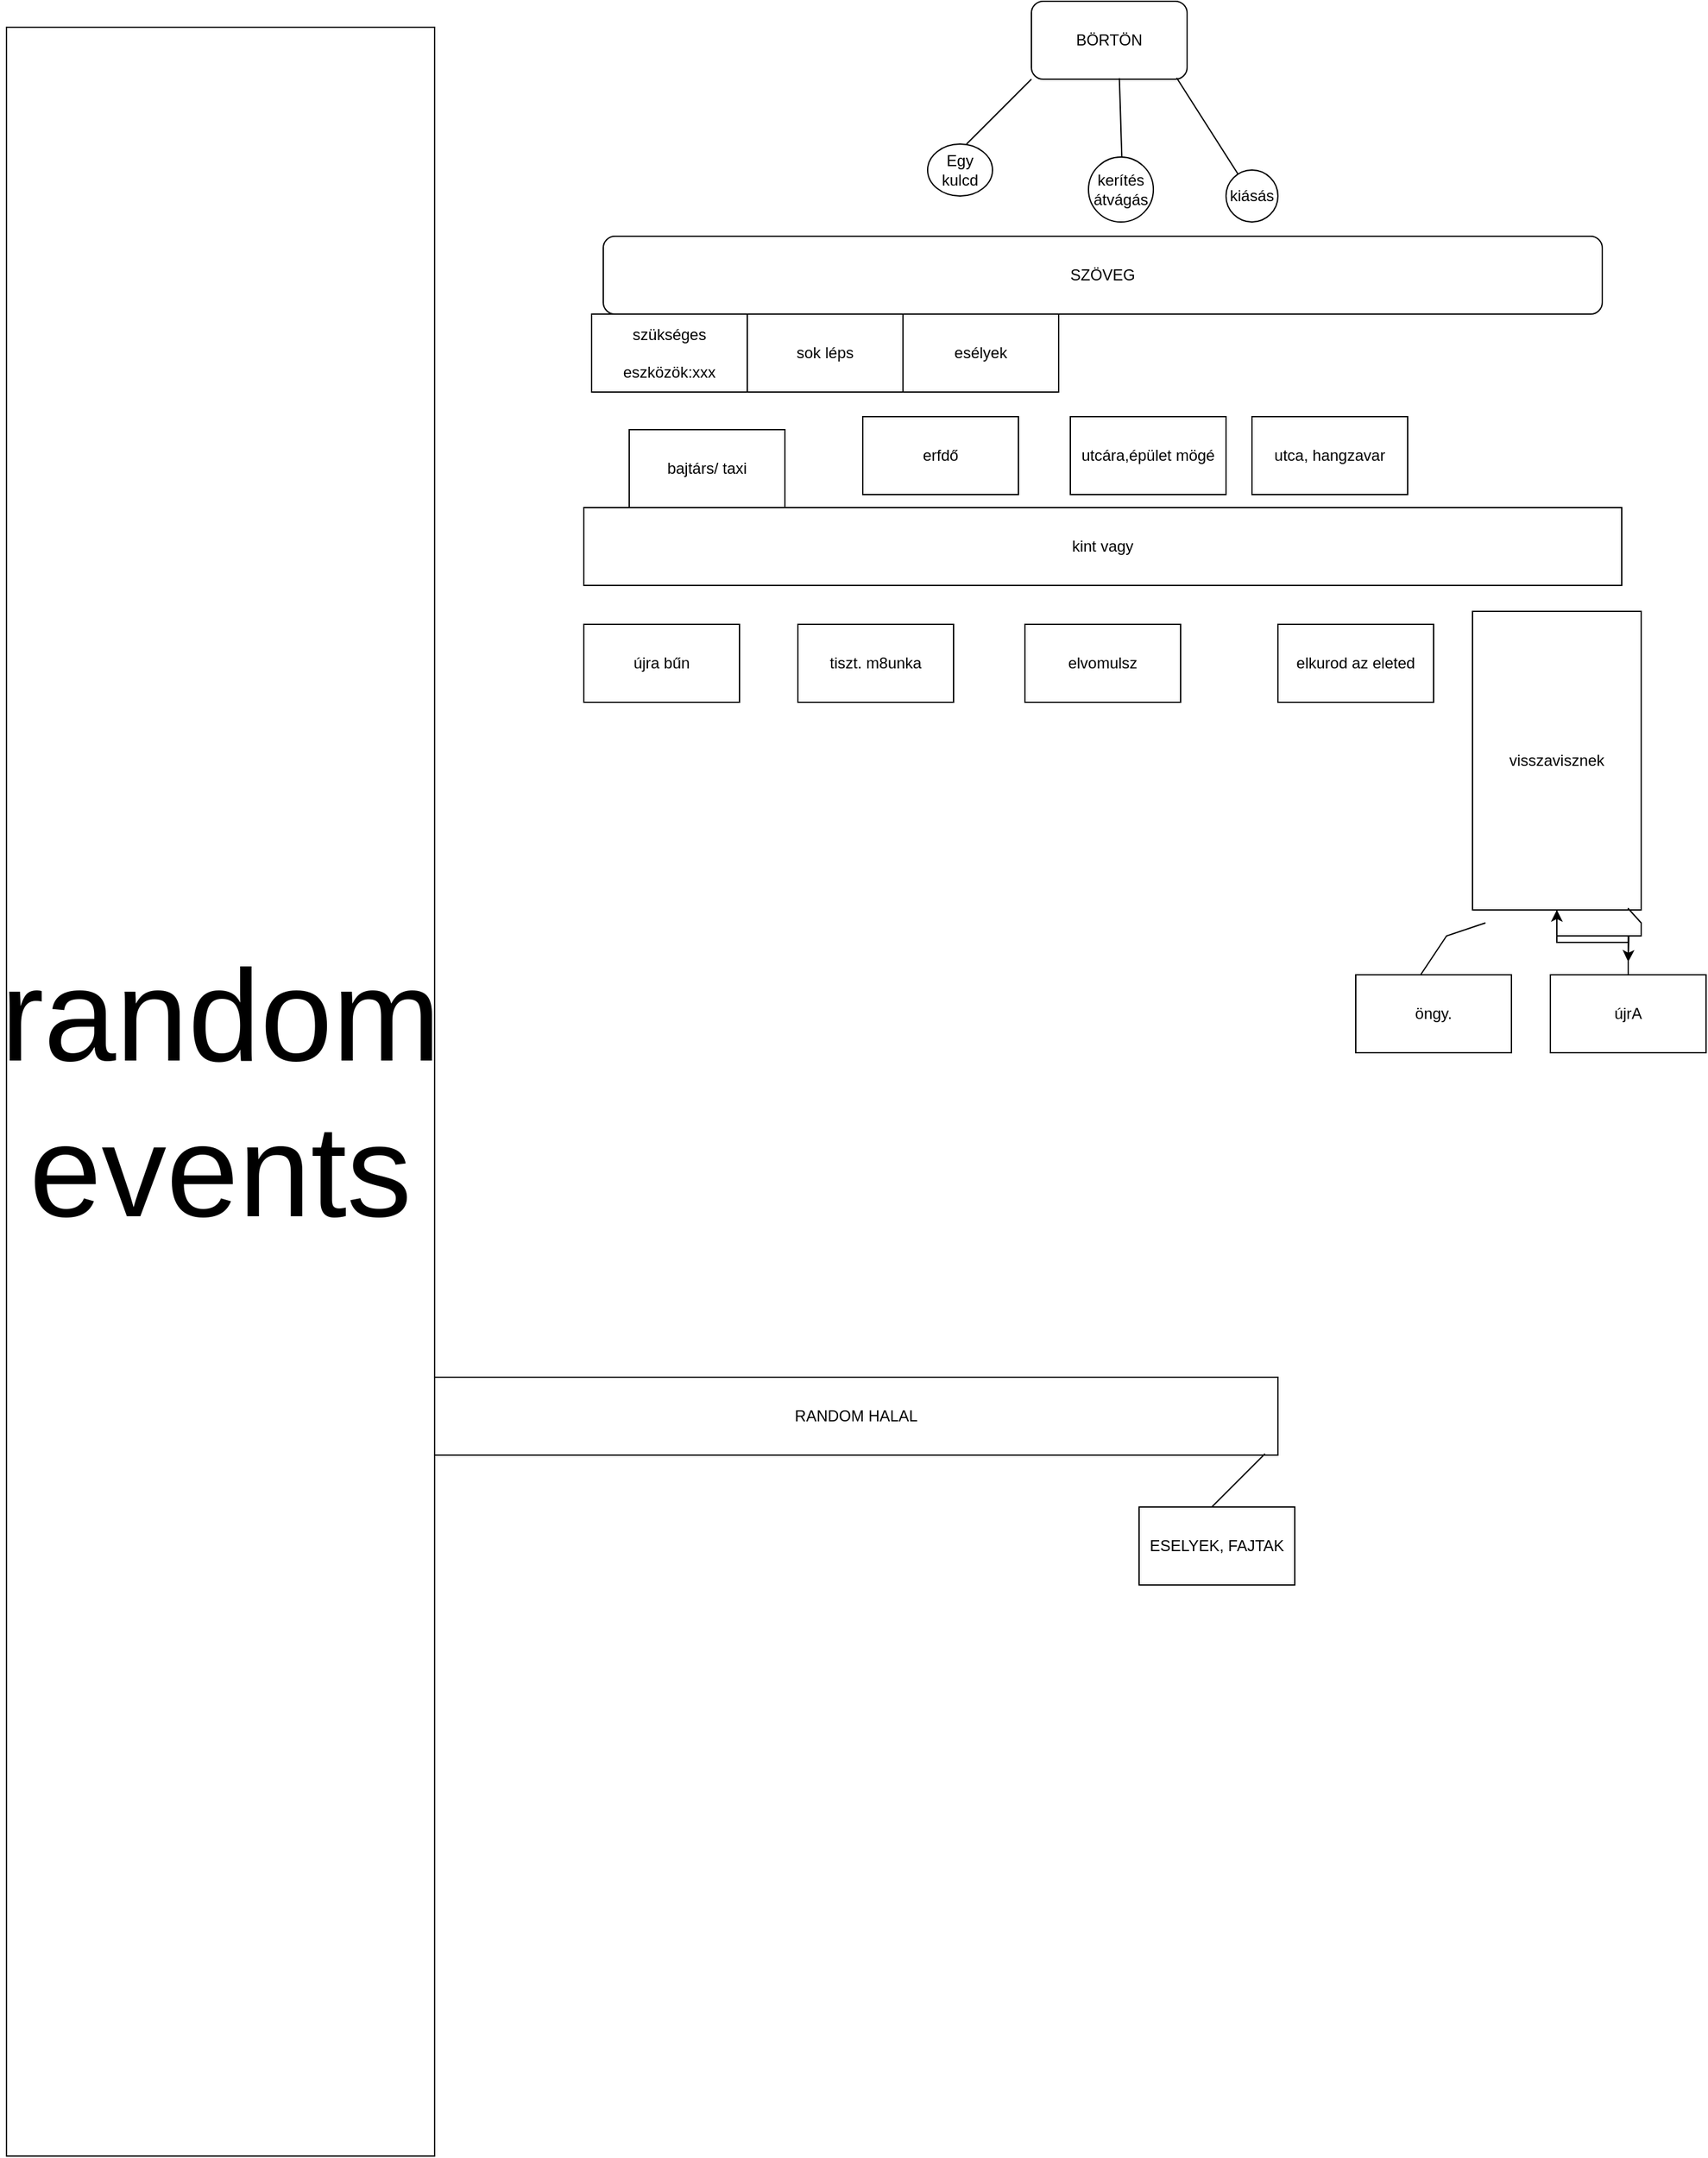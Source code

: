 <mxfile version="22.0.4" type="device">
  <diagram name="1 oldal" id="RMf6y5_obdOdZjIeBnyi">
    <mxGraphModel dx="2261" dy="790" grid="1" gridSize="10" guides="1" tooltips="1" connect="1" arrows="1" fold="1" page="1" pageScale="1" pageWidth="827" pageHeight="1169" math="0" shadow="0">
      <root>
        <mxCell id="0" />
        <mxCell id="1" parent="0" />
        <mxCell id="un-u-f8fUQM7BjyOaJRZ-424" value="BÖRTÖN" style="rounded=1;whiteSpace=wrap;html=1;" vertex="1" parent="1">
          <mxGeometry x="330" width="120" height="60" as="geometry" />
        </mxCell>
        <mxCell id="un-u-f8fUQM7BjyOaJRZ-427" value="" style="endArrow=none;html=1;rounded=0;" edge="1" parent="1">
          <mxGeometry width="50" height="50" relative="1" as="geometry">
            <mxPoint x="280" y="110" as="sourcePoint" />
            <mxPoint x="330" y="60" as="targetPoint" />
          </mxGeometry>
        </mxCell>
        <mxCell id="un-u-f8fUQM7BjyOaJRZ-428" value="Egy kulcd" style="ellipse;whiteSpace=wrap;html=1;" vertex="1" parent="1">
          <mxGeometry x="250" y="110" width="50" height="40" as="geometry" />
        </mxCell>
        <mxCell id="un-u-f8fUQM7BjyOaJRZ-429" value="" style="endArrow=none;html=1;rounded=0;entryX=0.565;entryY=0.987;entryDx=0;entryDy=0;entryPerimeter=0;" edge="1" parent="1" target="un-u-f8fUQM7BjyOaJRZ-424">
          <mxGeometry width="50" height="50" relative="1" as="geometry">
            <mxPoint x="400" y="130" as="sourcePoint" />
            <mxPoint x="400" y="100" as="targetPoint" />
          </mxGeometry>
        </mxCell>
        <mxCell id="un-u-f8fUQM7BjyOaJRZ-431" value="kerítés&lt;br&gt;átvágás" style="ellipse;whiteSpace=wrap;html=1;aspect=fixed;" vertex="1" parent="1">
          <mxGeometry x="374" y="120" width="50" height="50" as="geometry" />
        </mxCell>
        <mxCell id="un-u-f8fUQM7BjyOaJRZ-432" value="" style="endArrow=none;html=1;rounded=0;" edge="1" parent="1" target="un-u-f8fUQM7BjyOaJRZ-433">
          <mxGeometry width="50" height="50" relative="1" as="geometry">
            <mxPoint x="500" y="150" as="sourcePoint" />
            <mxPoint x="460" y="80" as="targetPoint" />
          </mxGeometry>
        </mxCell>
        <mxCell id="un-u-f8fUQM7BjyOaJRZ-433" value="kiásás" style="ellipse;whiteSpace=wrap;html=1;aspect=fixed;" vertex="1" parent="1">
          <mxGeometry x="480" y="130" width="40" height="40" as="geometry" />
        </mxCell>
        <mxCell id="un-u-f8fUQM7BjyOaJRZ-434" value="" style="endArrow=none;html=1;rounded=0;entryX=0.933;entryY=0.983;entryDx=0;entryDy=0;entryPerimeter=0;" edge="1" parent="1" source="un-u-f8fUQM7BjyOaJRZ-433" target="un-u-f8fUQM7BjyOaJRZ-424">
          <mxGeometry width="50" height="50" relative="1" as="geometry">
            <mxPoint x="400" y="130" as="sourcePoint" />
            <mxPoint x="450" y="80" as="targetPoint" />
          </mxGeometry>
        </mxCell>
        <mxCell id="un-u-f8fUQM7BjyOaJRZ-435" value="SZÖVEG" style="rounded=1;whiteSpace=wrap;html=1;" vertex="1" parent="1">
          <mxGeometry y="181" width="770" height="60" as="geometry" />
        </mxCell>
        <mxCell id="un-u-f8fUQM7BjyOaJRZ-436" value="szükséges&lt;br&gt;&lt;br&gt;eszközök:xxx" style="rounded=0;whiteSpace=wrap;html=1;" vertex="1" parent="1">
          <mxGeometry x="-9" y="241" width="120" height="60" as="geometry" />
        </mxCell>
        <mxCell id="un-u-f8fUQM7BjyOaJRZ-437" value="erfdő" style="rounded=0;whiteSpace=wrap;html=1;" vertex="1" parent="1">
          <mxGeometry x="200" y="320" width="120" height="60" as="geometry" />
        </mxCell>
        <mxCell id="un-u-f8fUQM7BjyOaJRZ-438" value="&lt;font style=&quot;font-size: 100px;&quot;&gt;random events&lt;/font&gt;" style="rounded=0;whiteSpace=wrap;html=1;" vertex="1" parent="1">
          <mxGeometry x="-460" y="20" width="330" height="1640" as="geometry" />
        </mxCell>
        <mxCell id="un-u-f8fUQM7BjyOaJRZ-440" value="utcára,épület mögé" style="rounded=0;whiteSpace=wrap;html=1;" vertex="1" parent="1">
          <mxGeometry x="360" y="320" width="120" height="60" as="geometry" />
        </mxCell>
        <mxCell id="un-u-f8fUQM7BjyOaJRZ-441" value="utca, hangzavar" style="rounded=0;whiteSpace=wrap;html=1;" vertex="1" parent="1">
          <mxGeometry x="500" y="320" width="120" height="60" as="geometry" />
        </mxCell>
        <mxCell id="un-u-f8fUQM7BjyOaJRZ-443" value="bajtárs/ taxi" style="rounded=0;whiteSpace=wrap;html=1;" vertex="1" parent="1">
          <mxGeometry x="20" y="330" width="120" height="60" as="geometry" />
        </mxCell>
        <mxCell id="un-u-f8fUQM7BjyOaJRZ-444" value="esélyek" style="rounded=0;whiteSpace=wrap;html=1;" vertex="1" parent="1">
          <mxGeometry x="231" y="241" width="120" height="60" as="geometry" />
        </mxCell>
        <mxCell id="un-u-f8fUQM7BjyOaJRZ-445" value="sok léps" style="rounded=0;whiteSpace=wrap;html=1;" vertex="1" parent="1">
          <mxGeometry x="111" y="241" width="120" height="60" as="geometry" />
        </mxCell>
        <mxCell id="un-u-f8fUQM7BjyOaJRZ-446" value="kint vagy" style="rounded=0;whiteSpace=wrap;html=1;" vertex="1" parent="1">
          <mxGeometry x="-15" y="390" width="800" height="60" as="geometry" />
        </mxCell>
        <mxCell id="un-u-f8fUQM7BjyOaJRZ-447" value="tiszt. m8unka" style="rounded=0;whiteSpace=wrap;html=1;" vertex="1" parent="1">
          <mxGeometry x="150" y="480" width="120" height="60" as="geometry" />
        </mxCell>
        <mxCell id="un-u-f8fUQM7BjyOaJRZ-449" value="újra bűn" style="rounded=0;whiteSpace=wrap;html=1;" vertex="1" parent="1">
          <mxGeometry x="-15" y="480" width="120" height="60" as="geometry" />
        </mxCell>
        <mxCell id="un-u-f8fUQM7BjyOaJRZ-450" value="elvomulsz" style="rounded=0;whiteSpace=wrap;html=1;" vertex="1" parent="1">
          <mxGeometry x="325" y="480" width="120" height="60" as="geometry" />
        </mxCell>
        <mxCell id="un-u-f8fUQM7BjyOaJRZ-451" value="elkurod az eleted" style="rounded=0;whiteSpace=wrap;html=1;" vertex="1" parent="1">
          <mxGeometry x="520" y="480" width="120" height="60" as="geometry" />
        </mxCell>
        <mxCell id="un-u-f8fUQM7BjyOaJRZ-458" style="edgeStyle=orthogonalEdgeStyle;rounded=0;orthogonalLoop=1;jettySize=auto;html=1;exitX=0.5;exitY=1;exitDx=0;exitDy=0;" edge="1" parent="1" source="un-u-f8fUQM7BjyOaJRZ-452">
          <mxGeometry relative="1" as="geometry">
            <mxPoint x="790" y="740" as="targetPoint" />
          </mxGeometry>
        </mxCell>
        <mxCell id="un-u-f8fUQM7BjyOaJRZ-452" value="visszavisznek" style="rounded=0;whiteSpace=wrap;html=1;" vertex="1" parent="1">
          <mxGeometry x="670" y="470" width="130" height="230" as="geometry" />
        </mxCell>
        <mxCell id="un-u-f8fUQM7BjyOaJRZ-453" value="" style="endArrow=none;html=1;rounded=0;" edge="1" parent="1">
          <mxGeometry width="50" height="50" relative="1" as="geometry">
            <mxPoint x="630" y="750" as="sourcePoint" />
            <mxPoint x="680" y="710" as="targetPoint" />
            <Array as="points">
              <mxPoint x="650" y="720" />
            </Array>
          </mxGeometry>
        </mxCell>
        <mxCell id="un-u-f8fUQM7BjyOaJRZ-454" value="öngy." style="rounded=0;whiteSpace=wrap;html=1;" vertex="1" parent="1">
          <mxGeometry x="580" y="750" width="120" height="60" as="geometry" />
        </mxCell>
        <mxCell id="un-u-f8fUQM7BjyOaJRZ-457" value="" style="edgeStyle=orthogonalEdgeStyle;rounded=0;orthogonalLoop=1;jettySize=auto;html=1;" edge="1" parent="1" source="un-u-f8fUQM7BjyOaJRZ-455" target="un-u-f8fUQM7BjyOaJRZ-452">
          <mxGeometry relative="1" as="geometry" />
        </mxCell>
        <mxCell id="un-u-f8fUQM7BjyOaJRZ-455" value="újrA" style="rounded=0;whiteSpace=wrap;html=1;" vertex="1" parent="1">
          <mxGeometry x="730" y="750" width="120" height="60" as="geometry" />
        </mxCell>
        <mxCell id="un-u-f8fUQM7BjyOaJRZ-456" value="" style="endArrow=none;html=1;rounded=0;entryX=0.921;entryY=0.994;entryDx=0;entryDy=0;entryPerimeter=0;exitX=0.5;exitY=0;exitDx=0;exitDy=0;" edge="1" parent="1" source="un-u-f8fUQM7BjyOaJRZ-455" target="un-u-f8fUQM7BjyOaJRZ-452">
          <mxGeometry width="50" height="50" relative="1" as="geometry">
            <mxPoint x="790" y="740" as="sourcePoint" />
            <mxPoint x="810" y="720" as="targetPoint" />
            <Array as="points">
              <mxPoint x="790" y="720" />
              <mxPoint x="800" y="720" />
              <mxPoint x="800" y="710" />
            </Array>
          </mxGeometry>
        </mxCell>
        <mxCell id="un-u-f8fUQM7BjyOaJRZ-459" value="RANDOM HALAL" style="rounded=0;whiteSpace=wrap;html=1;" vertex="1" parent="1">
          <mxGeometry x="-130" y="1060" width="650" height="60" as="geometry" />
        </mxCell>
        <mxCell id="un-u-f8fUQM7BjyOaJRZ-460" value="" style="endArrow=none;html=1;rounded=0;" edge="1" parent="1">
          <mxGeometry width="50" height="50" relative="1" as="geometry">
            <mxPoint x="460" y="1169" as="sourcePoint" />
            <mxPoint x="510" y="1119" as="targetPoint" />
          </mxGeometry>
        </mxCell>
        <mxCell id="un-u-f8fUQM7BjyOaJRZ-461" value="ESELYEK, FAJTAK" style="rounded=0;whiteSpace=wrap;html=1;" vertex="1" parent="1">
          <mxGeometry x="413" y="1160" width="120" height="60" as="geometry" />
        </mxCell>
      </root>
    </mxGraphModel>
  </diagram>
</mxfile>
